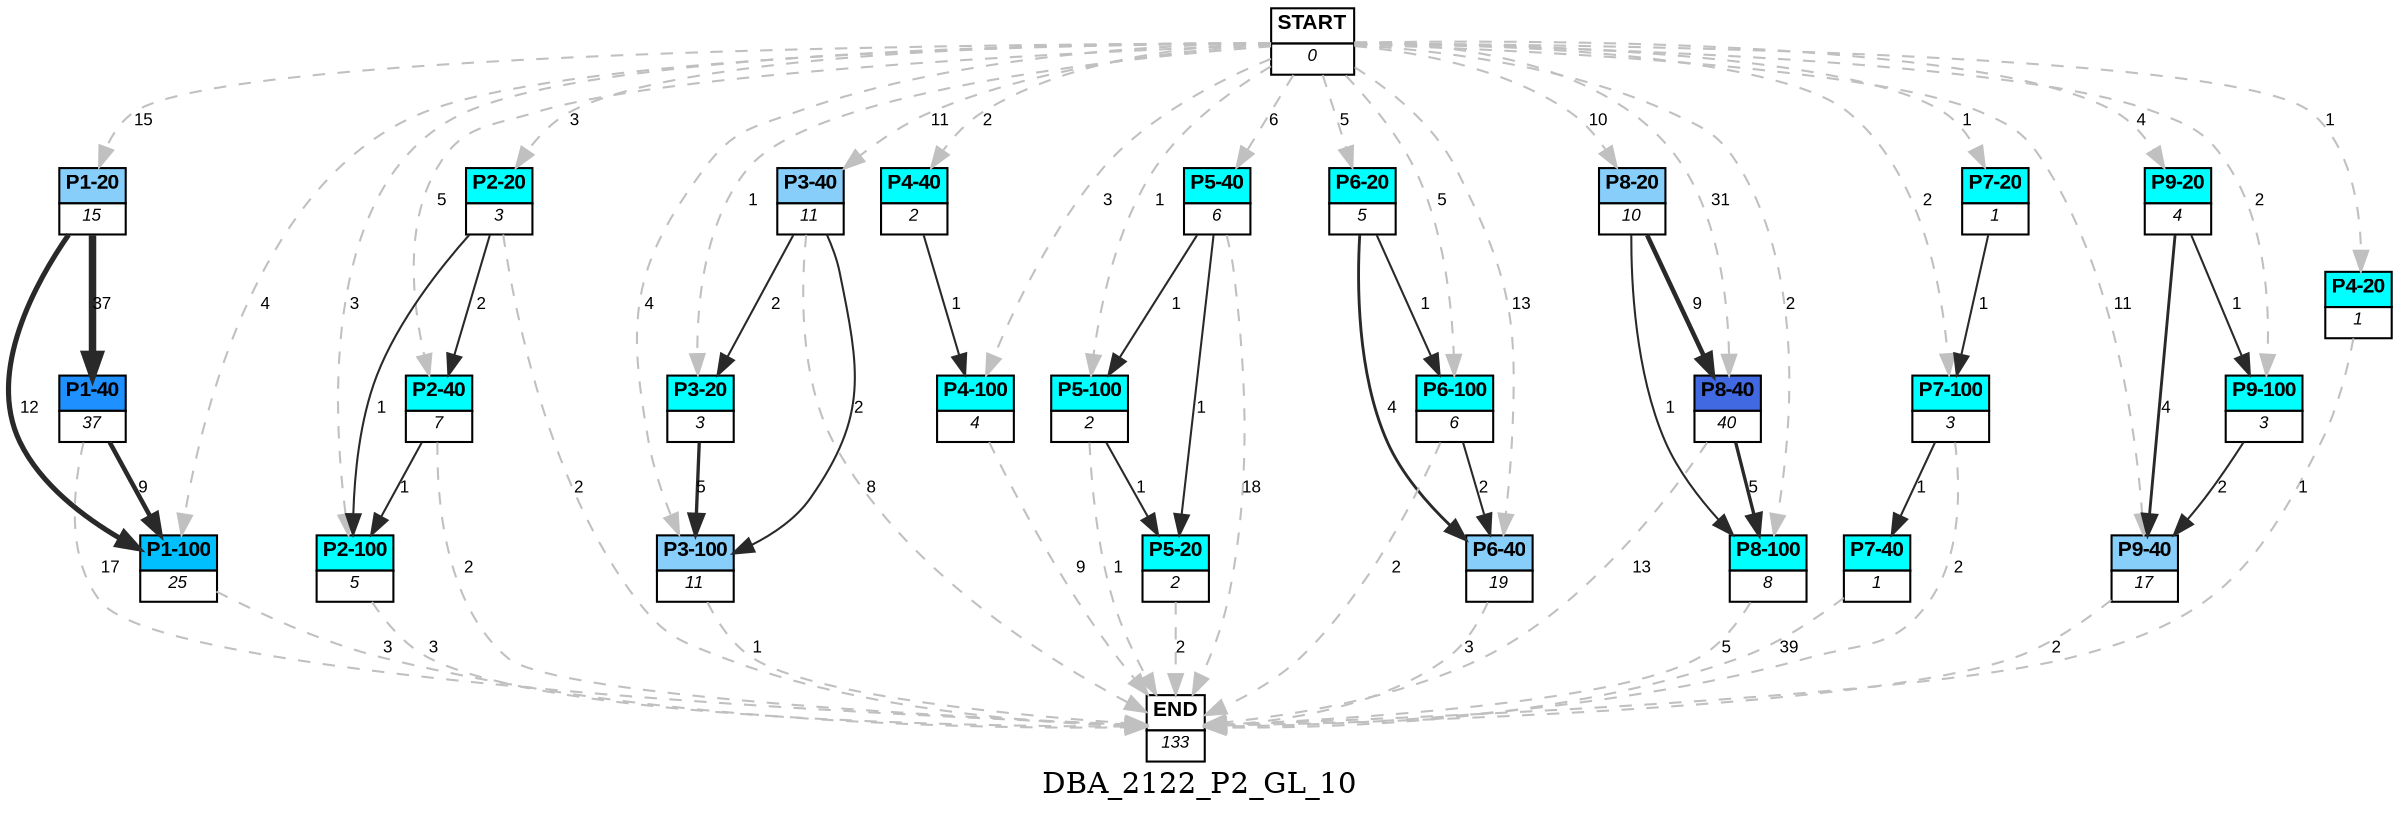 digraph DBA_2122_P2_GL_10 {
	label=DBA_2122_P2_GL_10;
	dpi = 150
	size="16,11!";
	margin = 0;
"START" [shape=plain, label=<<table border="0" cellborder="1" cellspacing="0"><tr><td bgcolor="white"><FONT face="Arial" POINT-SIZE="10"><b>START</b></FONT></td></tr><tr><td bgcolor="white"><FONT face="Arial" POINT-SIZE="8"><i>0</i></FONT></td></tr></table>>]

"P1-20" [shape=plain, label=<<table border="0" cellborder="1" cellspacing="0"><tr><td bgcolor="lightskyblue"><FONT face="Arial" POINT-SIZE="10"><b>P1-20</b></FONT></td></tr><tr><td bgcolor="white"><FONT face="Arial" POINT-SIZE="8"><i>15</i></FONT></td></tr></table>>]

"P1-40" [shape=plain, label=<<table border="0" cellborder="1" cellspacing="0"><tr><td bgcolor="dodgerblue"><FONT face="Arial" POINT-SIZE="10"><b>P1-40</b></FONT></td></tr><tr><td bgcolor="white"><FONT face="Arial" POINT-SIZE="8"><i>37</i></FONT></td></tr></table>>]

"P1-100" [shape=plain, label=<<table border="0" cellborder="1" cellspacing="0"><tr><td bgcolor="deepskyblue"><FONT face="Arial" POINT-SIZE="10"><b>P1-100</b></FONT></td></tr><tr><td bgcolor="white"><FONT face="Arial" POINT-SIZE="8"><i>25</i></FONT></td></tr></table>>]

"P2-20" [shape=plain, label=<<table border="0" cellborder="1" cellspacing="0"><tr><td bgcolor="aqua"><FONT face="Arial" POINT-SIZE="10"><b>P2-20</b></FONT></td></tr><tr><td bgcolor="white"><FONT face="Arial" POINT-SIZE="8"><i>3</i></FONT></td></tr></table>>]

"P2-40" [shape=plain, label=<<table border="0" cellborder="1" cellspacing="0"><tr><td bgcolor="aqua"><FONT face="Arial" POINT-SIZE="10"><b>P2-40</b></FONT></td></tr><tr><td bgcolor="white"><FONT face="Arial" POINT-SIZE="8"><i>7</i></FONT></td></tr></table>>]

"P2-100" [shape=plain, label=<<table border="0" cellborder="1" cellspacing="0"><tr><td bgcolor="aqua"><FONT face="Arial" POINT-SIZE="10"><b>P2-100</b></FONT></td></tr><tr><td bgcolor="white"><FONT face="Arial" POINT-SIZE="8"><i>5</i></FONT></td></tr></table>>]

"P3-40" [shape=plain, label=<<table border="0" cellborder="1" cellspacing="0"><tr><td bgcolor="lightskyblue"><FONT face="Arial" POINT-SIZE="10"><b>P3-40</b></FONT></td></tr><tr><td bgcolor="white"><FONT face="Arial" POINT-SIZE="8"><i>11</i></FONT></td></tr></table>>]

"P3-20" [shape=plain, label=<<table border="0" cellborder="1" cellspacing="0"><tr><td bgcolor="aqua"><FONT face="Arial" POINT-SIZE="10"><b>P3-20</b></FONT></td></tr><tr><td bgcolor="white"><FONT face="Arial" POINT-SIZE="8"><i>3</i></FONT></td></tr></table>>]

"P3-100" [shape=plain, label=<<table border="0" cellborder="1" cellspacing="0"><tr><td bgcolor="lightskyblue"><FONT face="Arial" POINT-SIZE="10"><b>P3-100</b></FONT></td></tr><tr><td bgcolor="white"><FONT face="Arial" POINT-SIZE="8"><i>11</i></FONT></td></tr></table>>]

"P4-40" [shape=plain, label=<<table border="0" cellborder="1" cellspacing="0"><tr><td bgcolor="aqua"><FONT face="Arial" POINT-SIZE="10"><b>P4-40</b></FONT></td></tr><tr><td bgcolor="white"><FONT face="Arial" POINT-SIZE="8"><i>2</i></FONT></td></tr></table>>]

"P4-100" [shape=plain, label=<<table border="0" cellborder="1" cellspacing="0"><tr><td bgcolor="aqua"><FONT face="Arial" POINT-SIZE="10"><b>P4-100</b></FONT></td></tr><tr><td bgcolor="white"><FONT face="Arial" POINT-SIZE="8"><i>4</i></FONT></td></tr></table>>]

"P5-40" [shape=plain, label=<<table border="0" cellborder="1" cellspacing="0"><tr><td bgcolor="aqua"><FONT face="Arial" POINT-SIZE="10"><b>P5-40</b></FONT></td></tr><tr><td bgcolor="white"><FONT face="Arial" POINT-SIZE="8"><i>6</i></FONT></td></tr></table>>]

"P6-20" [shape=plain, label=<<table border="0" cellborder="1" cellspacing="0"><tr><td bgcolor="aqua"><FONT face="Arial" POINT-SIZE="10"><b>P6-20</b></FONT></td></tr><tr><td bgcolor="white"><FONT face="Arial" POINT-SIZE="8"><i>5</i></FONT></td></tr></table>>]

"P6-100" [shape=plain, label=<<table border="0" cellborder="1" cellspacing="0"><tr><td bgcolor="aqua"><FONT face="Arial" POINT-SIZE="10"><b>P6-100</b></FONT></td></tr><tr><td bgcolor="white"><FONT face="Arial" POINT-SIZE="8"><i>6</i></FONT></td></tr></table>>]

"P6-40" [shape=plain, label=<<table border="0" cellborder="1" cellspacing="0"><tr><td bgcolor="lightskyblue"><FONT face="Arial" POINT-SIZE="10"><b>P6-40</b></FONT></td></tr><tr><td bgcolor="white"><FONT face="Arial" POINT-SIZE="8"><i>19</i></FONT></td></tr></table>>]

"P5-20" [shape=plain, label=<<table border="0" cellborder="1" cellspacing="0"><tr><td bgcolor="aqua"><FONT face="Arial" POINT-SIZE="10"><b>P5-20</b></FONT></td></tr><tr><td bgcolor="white"><FONT face="Arial" POINT-SIZE="8"><i>2</i></FONT></td></tr></table>>]

"P5-100" [shape=plain, label=<<table border="0" cellborder="1" cellspacing="0"><tr><td bgcolor="aqua"><FONT face="Arial" POINT-SIZE="10"><b>P5-100</b></FONT></td></tr><tr><td bgcolor="white"><FONT face="Arial" POINT-SIZE="8"><i>2</i></FONT></td></tr></table>>]

"P7-100" [shape=plain, label=<<table border="0" cellborder="1" cellspacing="0"><tr><td bgcolor="aqua"><FONT face="Arial" POINT-SIZE="10"><b>P7-100</b></FONT></td></tr><tr><td bgcolor="white"><FONT face="Arial" POINT-SIZE="8"><i>3</i></FONT></td></tr></table>>]

"P7-40" [shape=plain, label=<<table border="0" cellborder="1" cellspacing="0"><tr><td bgcolor="aqua"><FONT face="Arial" POINT-SIZE="10"><b>P7-40</b></FONT></td></tr><tr><td bgcolor="white"><FONT face="Arial" POINT-SIZE="8"><i>1</i></FONT></td></tr></table>>]

"P8-40" [shape=plain, label=<<table border="0" cellborder="1" cellspacing="0"><tr><td bgcolor="royalblue"><FONT face="Arial" POINT-SIZE="10"><b>P8-40</b></FONT></td></tr><tr><td bgcolor="white"><FONT face="Arial" POINT-SIZE="8"><i>40</i></FONT></td></tr></table>>]

"P8-20" [shape=plain, label=<<table border="0" cellborder="1" cellspacing="0"><tr><td bgcolor="lightskyblue"><FONT face="Arial" POINT-SIZE="10"><b>P8-20</b></FONT></td></tr><tr><td bgcolor="white"><FONT face="Arial" POINT-SIZE="8"><i>10</i></FONT></td></tr></table>>]

"P8-100" [shape=plain, label=<<table border="0" cellborder="1" cellspacing="0"><tr><td bgcolor="aqua"><FONT face="Arial" POINT-SIZE="10"><b>P8-100</b></FONT></td></tr><tr><td bgcolor="white"><FONT face="Arial" POINT-SIZE="8"><i>8</i></FONT></td></tr></table>>]

"P9-20" [shape=plain, label=<<table border="0" cellborder="1" cellspacing="0"><tr><td bgcolor="aqua"><FONT face="Arial" POINT-SIZE="10"><b>P9-20</b></FONT></td></tr><tr><td bgcolor="white"><FONT face="Arial" POINT-SIZE="8"><i>4</i></FONT></td></tr></table>>]

"P9-40" [shape=plain, label=<<table border="0" cellborder="1" cellspacing="0"><tr><td bgcolor="lightskyblue"><FONT face="Arial" POINT-SIZE="10"><b>P9-40</b></FONT></td></tr><tr><td bgcolor="white"><FONT face="Arial" POINT-SIZE="8"><i>17</i></FONT></td></tr></table>>]

"P9-100" [shape=plain, label=<<table border="0" cellborder="1" cellspacing="0"><tr><td bgcolor="aqua"><FONT face="Arial" POINT-SIZE="10"><b>P9-100</b></FONT></td></tr><tr><td bgcolor="white"><FONT face="Arial" POINT-SIZE="8"><i>3</i></FONT></td></tr></table>>]

"P7-20" [shape=plain, label=<<table border="0" cellborder="1" cellspacing="0"><tr><td bgcolor="aqua"><FONT face="Arial" POINT-SIZE="10"><b>P7-20</b></FONT></td></tr><tr><td bgcolor="white"><FONT face="Arial" POINT-SIZE="8"><i>1</i></FONT></td></tr></table>>]

"P4-20" [shape=plain, label=<<table border="0" cellborder="1" cellspacing="0"><tr><td bgcolor="aqua"><FONT face="Arial" POINT-SIZE="10"><b>P4-20</b></FONT></td></tr><tr><td bgcolor="white"><FONT face="Arial" POINT-SIZE="8"><i>1</i></FONT></td></tr></table>>]

"END" [shape=plain, label=<<table border="0" cellborder="1" cellspacing="0"><tr><td bgcolor="white"><FONT face="Arial" POINT-SIZE="10"><b>END</b></FONT></td></tr><tr><td bgcolor="white"><FONT face="Arial" POINT-SIZE="8"><i>133</i></FONT></td></tr></table>>]

"START" -> "P1-20" [ style = dashed color=grey label ="15" labelfloat=false fontname="Arial" fontsize=8]

"START" -> "P1-100" [ style = dashed color=grey label ="4" labelfloat=false fontname="Arial" fontsize=8]

"START" -> "P2-20" [ style = dashed color=grey label ="3" labelfloat=false fontname="Arial" fontsize=8]

"START" -> "P2-40" [ style = dashed color=grey label ="5" labelfloat=false fontname="Arial" fontsize=8]

"START" -> "P2-100" [ style = dashed color=grey label ="3" labelfloat=false fontname="Arial" fontsize=8]

"START" -> "P3-40" [ style = dashed color=grey label ="11" labelfloat=false fontname="Arial" fontsize=8]

"START" -> "P3-20" [ style = dashed color=grey label ="1" labelfloat=false fontname="Arial" fontsize=8]

"START" -> "P3-100" [ style = dashed color=grey label ="4" labelfloat=false fontname="Arial" fontsize=8]

"START" -> "P4-40" [ style = dashed color=grey label ="2" labelfloat=false fontname="Arial" fontsize=8]

"START" -> "P4-100" [ style = dashed color=grey label ="3" labelfloat=false fontname="Arial" fontsize=8]

"START" -> "P5-40" [ style = dashed color=grey label ="6" labelfloat=false fontname="Arial" fontsize=8]

"START" -> "P6-20" [ style = dashed color=grey label ="5" labelfloat=false fontname="Arial" fontsize=8]

"START" -> "P6-100" [ style = dashed color=grey label ="5" labelfloat=false fontname="Arial" fontsize=8]

"START" -> "P6-40" [ style = dashed color=grey label ="13" labelfloat=false fontname="Arial" fontsize=8]

"START" -> "P5-100" [ style = dashed color=grey label ="1" labelfloat=false fontname="Arial" fontsize=8]

"START" -> "P7-100" [ style = dashed color=grey label ="2" labelfloat=false fontname="Arial" fontsize=8]

"START" -> "P8-40" [ style = dashed color=grey label ="31" labelfloat=false fontname="Arial" fontsize=8]

"START" -> "P8-20" [ style = dashed color=grey label ="10" labelfloat=false fontname="Arial" fontsize=8]

"START" -> "P8-100" [ style = dashed color=grey label ="2" labelfloat=false fontname="Arial" fontsize=8]

"START" -> "P9-20" [ style = dashed color=grey label ="4" labelfloat=false fontname="Arial" fontsize=8]

"START" -> "P9-40" [ style = dashed color=grey label ="11" labelfloat=false fontname="Arial" fontsize=8]

"START" -> "P9-100" [ style = dashed color=grey label ="2" labelfloat=false fontname="Arial" fontsize=8]

"START" -> "P7-20" [ style = dashed color=grey label ="1" labelfloat=false fontname="Arial" fontsize=8]

"START" -> "P4-20" [ style = dashed color=grey label ="1" labelfloat=false fontname="Arial" fontsize=8]

"P1-20" -> "P1-40" [ color=grey16 penwidth = "3.61091791264422"label ="37" labelfloat=false fontname="Arial" fontsize=8]

"P1-20" -> "P1-100" [ color=grey16 penwidth = "2.484906649788"label ="12" labelfloat=false fontname="Arial" fontsize=8]

"P1-40" -> "P1-100" [ color=grey16 penwidth = "2.19722457733622"label ="9" labelfloat=false fontname="Arial" fontsize=8]

"P1-40" -> "END" [ style = dashed color=grey label ="17" labelfloat=false fontname="Arial" fontsize=8]

"P1-100" -> "END" [ style = dashed color=grey label ="3" labelfloat=false fontname="Arial" fontsize=8]

"P2-20" -> "P2-40" [ color=grey16 penwidth = "1"label ="2" labelfloat=false fontname="Arial" fontsize=8]

"P2-20" -> "P2-100" [ color=grey16 penwidth = "1"label ="1" labelfloat=false fontname="Arial" fontsize=8]

"P2-20" -> "END" [ style = dashed color=grey label ="2" labelfloat=false fontname="Arial" fontsize=8]

"P2-40" -> "P2-100" [ color=grey16 penwidth = "1"label ="1" labelfloat=false fontname="Arial" fontsize=8]

"P2-40" -> "END" [ style = dashed color=grey label ="2" labelfloat=false fontname="Arial" fontsize=8]

"P2-100" -> "END" [ style = dashed color=grey label ="3" labelfloat=false fontname="Arial" fontsize=8]

"P3-40" -> "P3-20" [ color=grey16 penwidth = "1"label ="2" labelfloat=false fontname="Arial" fontsize=8]

"P3-40" -> "P3-100" [ color=grey16 penwidth = "1"label ="2" labelfloat=false fontname="Arial" fontsize=8]

"P3-40" -> "END" [ style = dashed color=grey label ="8" labelfloat=false fontname="Arial" fontsize=8]

"P3-20" -> "P3-100" [ color=grey16 penwidth = "1.6094379124341"label ="5" labelfloat=false fontname="Arial" fontsize=8]

"P3-100" -> "END" [ style = dashed color=grey label ="1" labelfloat=false fontname="Arial" fontsize=8]

"P4-40" -> "P4-100" [ color=grey16 penwidth = "1"label ="1" labelfloat=false fontname="Arial" fontsize=8]

"P4-100" -> "END" [ style = dashed color=grey label ="9" labelfloat=false fontname="Arial" fontsize=8]

"P5-40" -> "P5-20" [ color=grey16 penwidth = "1"label ="1" labelfloat=false fontname="Arial" fontsize=8]

"P5-40" -> "P5-100" [ color=grey16 penwidth = "1"label ="1" labelfloat=false fontname="Arial" fontsize=8]

"P5-40" -> "END" [ style = dashed color=grey label ="18" labelfloat=false fontname="Arial" fontsize=8]

"P6-20" -> "P6-100" [ color=grey16 penwidth = "1"label ="1" labelfloat=false fontname="Arial" fontsize=8]

"P6-20" -> "P6-40" [ color=grey16 penwidth = "1.38629436111989"label ="4" labelfloat=false fontname="Arial" fontsize=8]

"P6-100" -> "P6-40" [ color=grey16 penwidth = "1"label ="2" labelfloat=false fontname="Arial" fontsize=8]

"P6-100" -> "END" [ style = dashed color=grey label ="2" labelfloat=false fontname="Arial" fontsize=8]

"P6-40" -> "END" [ style = dashed color=grey label ="3" labelfloat=false fontname="Arial" fontsize=8]

"P5-20" -> "END" [ style = dashed color=grey label ="2" labelfloat=false fontname="Arial" fontsize=8]

"P5-100" -> "P5-20" [ color=grey16 penwidth = "1"label ="1" labelfloat=false fontname="Arial" fontsize=8]

"P5-100" -> "END" [ style = dashed color=grey label ="1" labelfloat=false fontname="Arial" fontsize=8]

"P7-100" -> "P7-40" [ color=grey16 penwidth = "1"label ="1" labelfloat=false fontname="Arial" fontsize=8]

"P7-100" -> "END" [ style = dashed color=grey label ="2" labelfloat=false fontname="Arial" fontsize=8]

"P7-40" -> "END" [ style = dashed color=grey label ="39" labelfloat=false fontname="Arial" fontsize=8]

"P8-40" -> "P8-100" [ color=grey16 penwidth = "1.6094379124341"label ="5" labelfloat=false fontname="Arial" fontsize=8]

"P8-40" -> "END" [ style = dashed color=grey label ="13" labelfloat=false fontname="Arial" fontsize=8]

"P8-20" -> "P8-40" [ color=grey16 penwidth = "2.19722457733622"label ="9" labelfloat=false fontname="Arial" fontsize=8]

"P8-20" -> "P8-100" [ color=grey16 penwidth = "1"label ="1" labelfloat=false fontname="Arial" fontsize=8]

"P8-100" -> "END" [ style = dashed color=grey label ="5" labelfloat=false fontname="Arial" fontsize=8]

"P9-20" -> "P9-40" [ color=grey16 penwidth = "1.38629436111989"label ="4" labelfloat=false fontname="Arial" fontsize=8]

"P9-20" -> "P9-100" [ color=grey16 penwidth = "1"label ="1" labelfloat=false fontname="Arial" fontsize=8]

"P9-40" -> "END" [ style = dashed color=grey label ="2" labelfloat=false fontname="Arial" fontsize=8]

"P9-100" -> "P9-40" [ color=grey16 penwidth = "1"label ="2" labelfloat=false fontname="Arial" fontsize=8]

"P7-20" -> "P7-100" [ color=grey16 penwidth = "1"label ="1" labelfloat=false fontname="Arial" fontsize=8]

"P4-20" -> "END" [ style = dashed color=grey label ="1" labelfloat=false fontname="Arial" fontsize=8]

}
